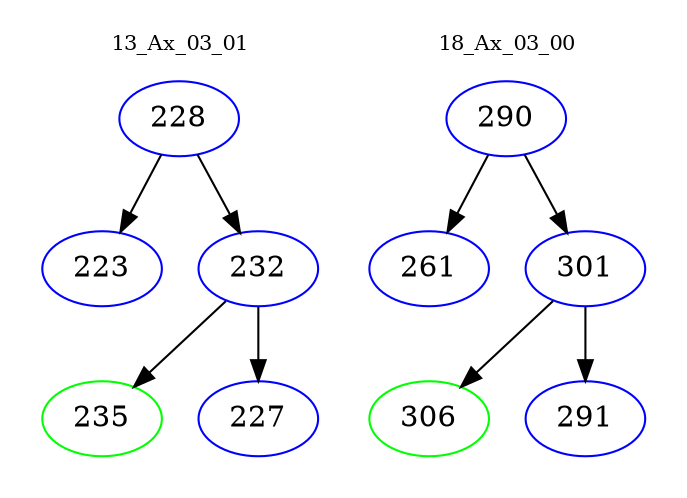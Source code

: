 digraph{
subgraph cluster_0 {
color = white
label = "13_Ax_03_01";
fontsize=10;
T0_228 [label="228", color="blue"]
T0_228 -> T0_223 [color="black"]
T0_223 [label="223", color="blue"]
T0_228 -> T0_232 [color="black"]
T0_232 [label="232", color="blue"]
T0_232 -> T0_235 [color="black"]
T0_235 [label="235", color="green"]
T0_232 -> T0_227 [color="black"]
T0_227 [label="227", color="blue"]
}
subgraph cluster_1 {
color = white
label = "18_Ax_03_00";
fontsize=10;
T1_290 [label="290", color="blue"]
T1_290 -> T1_261 [color="black"]
T1_261 [label="261", color="blue"]
T1_290 -> T1_301 [color="black"]
T1_301 [label="301", color="blue"]
T1_301 -> T1_306 [color="black"]
T1_306 [label="306", color="green"]
T1_301 -> T1_291 [color="black"]
T1_291 [label="291", color="blue"]
}
}

